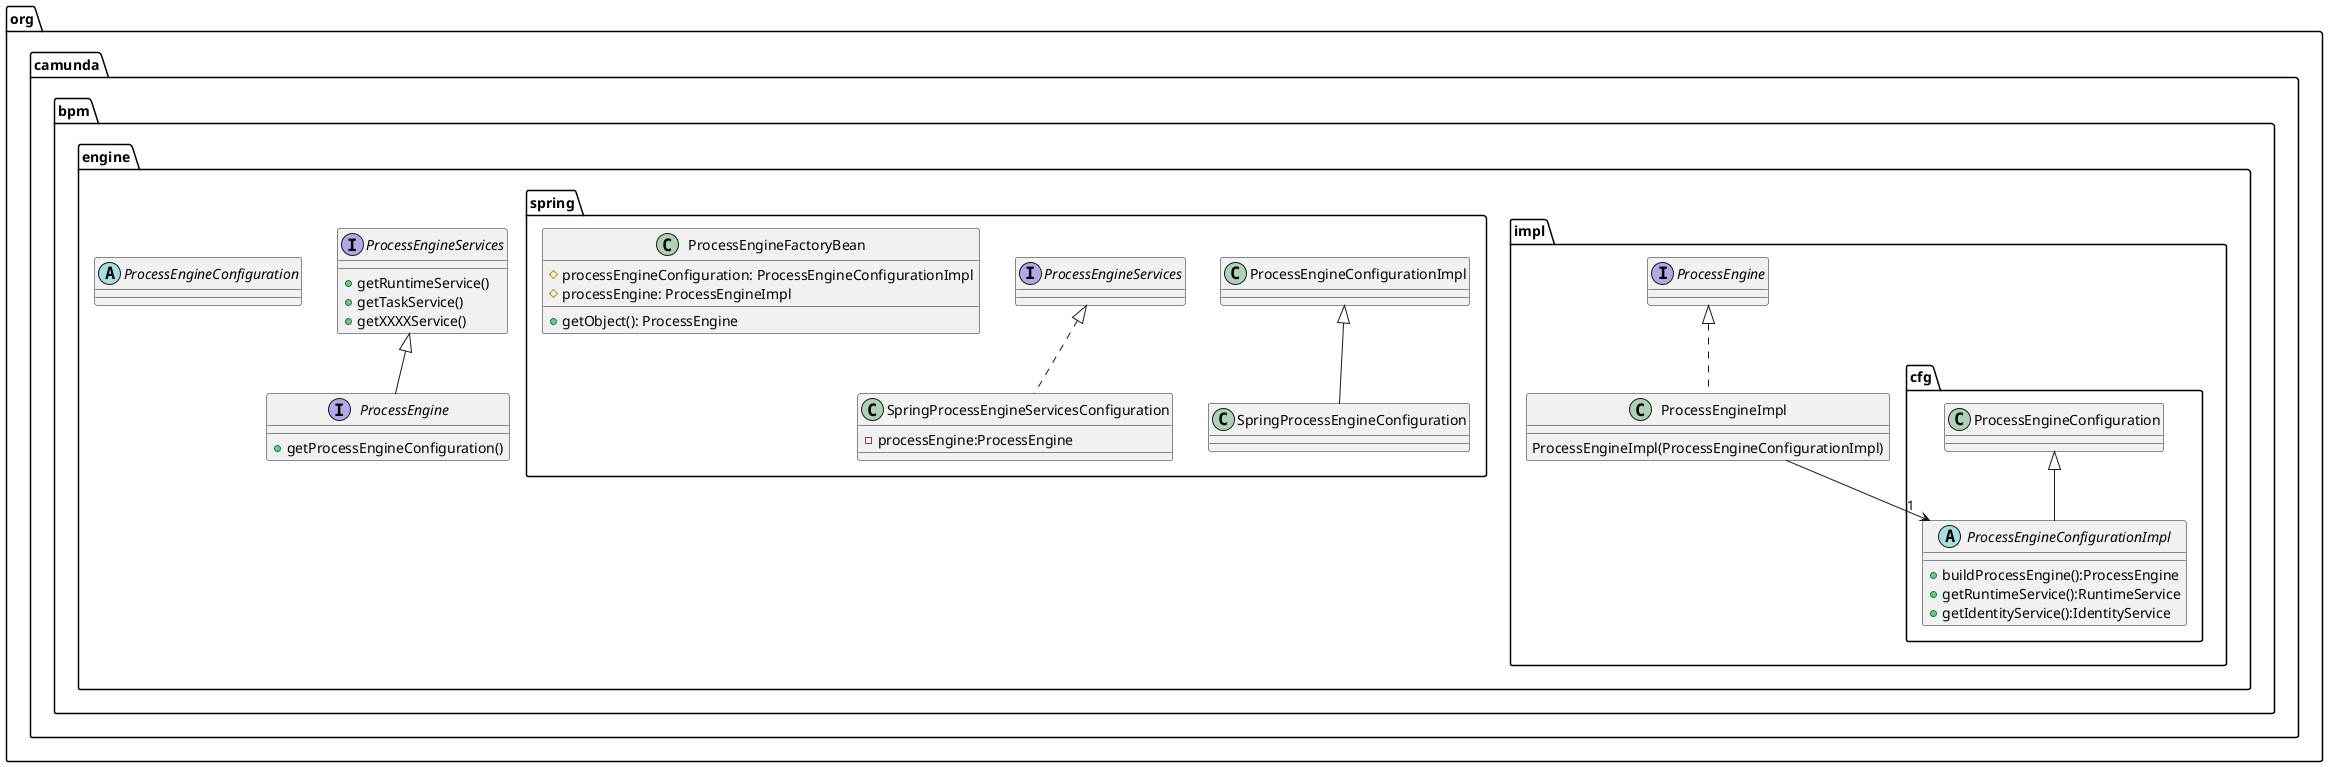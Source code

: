 @startuml
'https://plantuml.com/class-diagram

package org.camunda.bpm.engine {
    interface ProcessEngineServices {
        + getRuntimeService()
        + getTaskService()
        + getXXXXService()
    }
    interface ProcessEngine extends ProcessEngineServices {
        + getProcessEngineConfiguration()
    }
    abstract class ProcessEngineConfiguration
    package impl {
        class ProcessEngineImpl implements ProcessEngine {
            ProcessEngineImpl(ProcessEngineConfigurationImpl)
        }
        package cfg {
            abstract class ProcessEngineConfigurationImpl extends ProcessEngineConfiguration {
                + buildProcessEngine():ProcessEngine
                + getRuntimeService():RuntimeService
                + getIdentityService():IdentityService
            }
        }
        ProcessEngineImpl --> "1" ProcessEngineConfigurationImpl
    }

    package spring {
        class SpringProcessEngineConfiguration extends ProcessEngineConfigurationImpl
        class SpringProcessEngineServicesConfiguration implements ProcessEngineServices {
            - processEngine:ProcessEngine
        }
        class ProcessEngineFactoryBean {
            # processEngineConfiguration: ProcessEngineConfigurationImpl
            # processEngine: ProcessEngineImpl
            + getObject(): ProcessEngine
        }
    }
}

@enduml